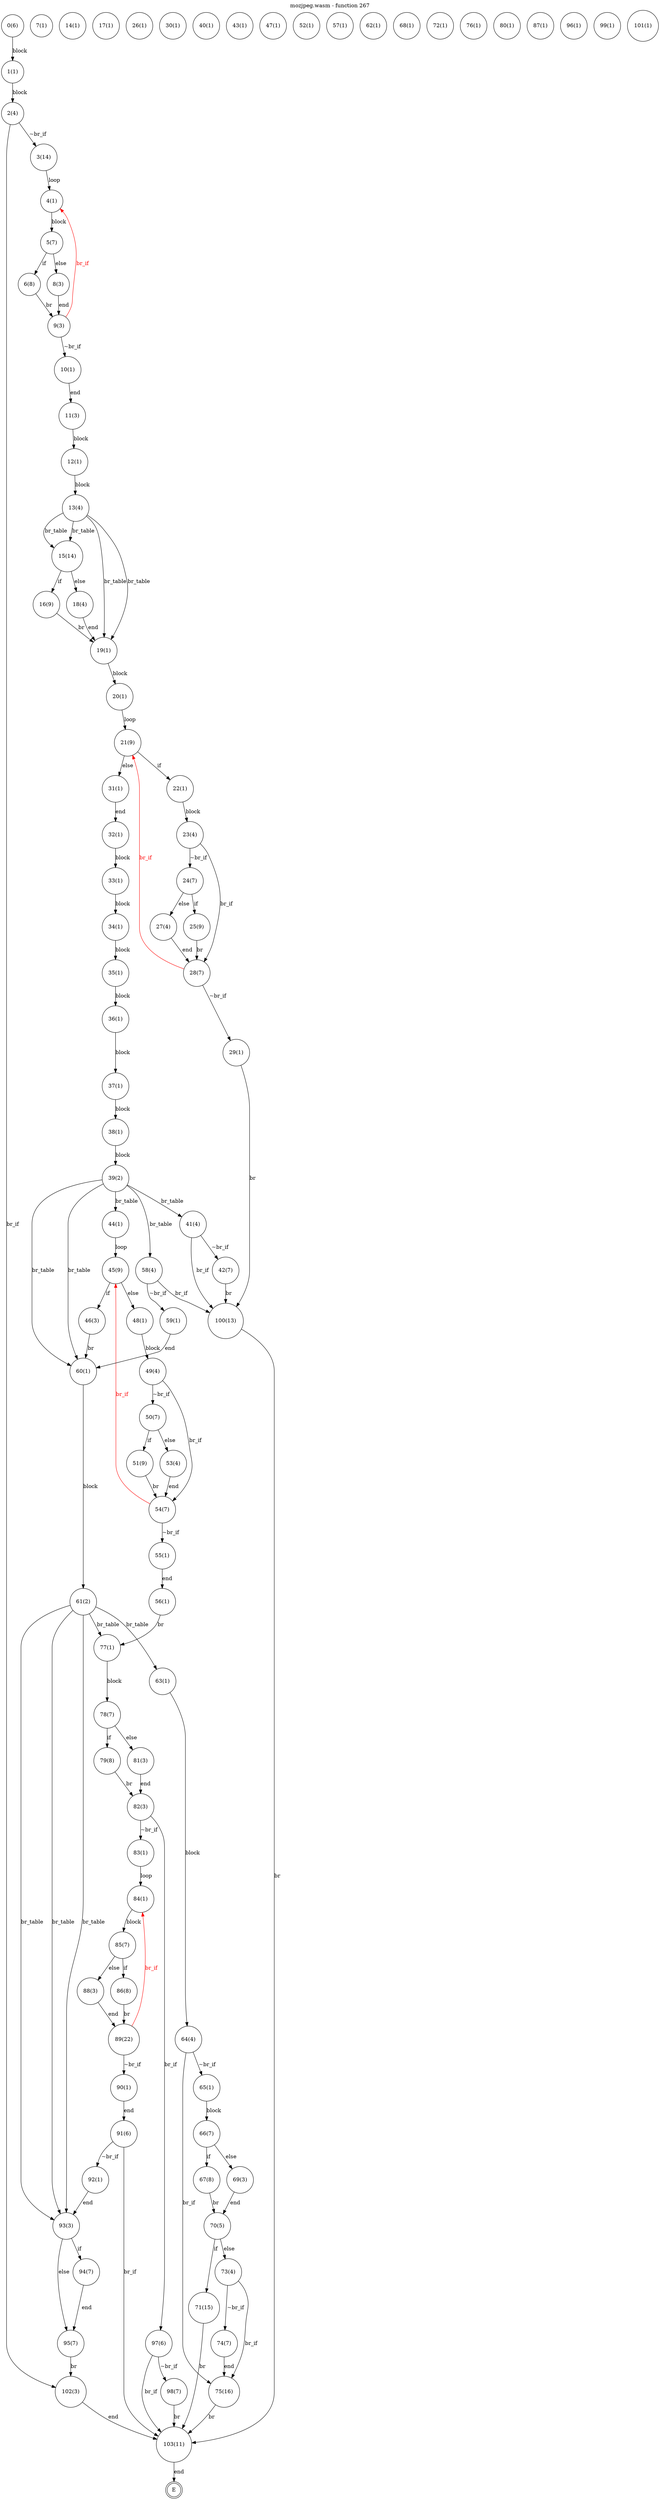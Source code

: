 digraph finite_state_machine {
    label = "mozjpeg.wasm - function 267"
    labelloc =  t
    labelfontsize = 16
    labelfontcolor = black
    labelfontname = "Helvetica"
    node [shape = doublecircle]; E ;
node [shape=circle, fontcolor=black, style="", label="0(6)"]0
node [shape=circle, fontcolor=black, style="", label="1(1)"]1
node [shape=circle, fontcolor=black, style="", label="2(4)"]2
node [shape=circle, fontcolor=black, style="", label="3(14)"]3
node [shape=circle, fontcolor=black, style="", label="4(1)"]4
node [shape=circle, fontcolor=black, style="", label="5(7)"]5
node [shape=circle, fontcolor=black, style="", label="6(8)"]6
node [shape=circle, fontcolor=black, style="", label="7(1)"]7
node [shape=circle, fontcolor=black, style="", label="8(3)"]8
node [shape=circle, fontcolor=black, style="", label="9(3)"]9
node [shape=circle, fontcolor=black, style="", label="10(1)"]10
node [shape=circle, fontcolor=black, style="", label="11(3)"]11
node [shape=circle, fontcolor=black, style="", label="12(1)"]12
node [shape=circle, fontcolor=black, style="", label="13(4)"]13
node [shape=circle, fontcolor=black, style="", label="14(1)"]14
node [shape=circle, fontcolor=black, style="", label="15(14)"]15
node [shape=circle, fontcolor=black, style="", label="16(9)"]16
node [shape=circle, fontcolor=black, style="", label="17(1)"]17
node [shape=circle, fontcolor=black, style="", label="18(4)"]18
node [shape=circle, fontcolor=black, style="", label="19(1)"]19
node [shape=circle, fontcolor=black, style="", label="20(1)"]20
node [shape=circle, fontcolor=black, style="", label="21(9)"]21
node [shape=circle, fontcolor=black, style="", label="22(1)"]22
node [shape=circle, fontcolor=black, style="", label="23(4)"]23
node [shape=circle, fontcolor=black, style="", label="24(7)"]24
node [shape=circle, fontcolor=black, style="", label="25(9)"]25
node [shape=circle, fontcolor=black, style="", label="26(1)"]26
node [shape=circle, fontcolor=black, style="", label="27(4)"]27
node [shape=circle, fontcolor=black, style="", label="28(7)"]28
node [shape=circle, fontcolor=black, style="", label="29(1)"]29
node [shape=circle, fontcolor=black, style="", label="30(1)"]30
node [shape=circle, fontcolor=black, style="", label="31(1)"]31
node [shape=circle, fontcolor=black, style="", label="32(1)"]32
node [shape=circle, fontcolor=black, style="", label="33(1)"]33
node [shape=circle, fontcolor=black, style="", label="34(1)"]34
node [shape=circle, fontcolor=black, style="", label="35(1)"]35
node [shape=circle, fontcolor=black, style="", label="36(1)"]36
node [shape=circle, fontcolor=black, style="", label="37(1)"]37
node [shape=circle, fontcolor=black, style="", label="38(1)"]38
node [shape=circle, fontcolor=black, style="", label="39(2)"]39
node [shape=circle, fontcolor=black, style="", label="40(1)"]40
node [shape=circle, fontcolor=black, style="", label="41(4)"]41
node [shape=circle, fontcolor=black, style="", label="42(7)"]42
node [shape=circle, fontcolor=black, style="", label="43(1)"]43
node [shape=circle, fontcolor=black, style="", label="44(1)"]44
node [shape=circle, fontcolor=black, style="", label="45(9)"]45
node [shape=circle, fontcolor=black, style="", label="46(3)"]46
node [shape=circle, fontcolor=black, style="", label="47(1)"]47
node [shape=circle, fontcolor=black, style="", label="48(1)"]48
node [shape=circle, fontcolor=black, style="", label="49(4)"]49
node [shape=circle, fontcolor=black, style="", label="50(7)"]50
node [shape=circle, fontcolor=black, style="", label="51(9)"]51
node [shape=circle, fontcolor=black, style="", label="52(1)"]52
node [shape=circle, fontcolor=black, style="", label="53(4)"]53
node [shape=circle, fontcolor=black, style="", label="54(7)"]54
node [shape=circle, fontcolor=black, style="", label="55(1)"]55
node [shape=circle, fontcolor=black, style="", label="56(1)"]56
node [shape=circle, fontcolor=black, style="", label="57(1)"]57
node [shape=circle, fontcolor=black, style="", label="58(4)"]58
node [shape=circle, fontcolor=black, style="", label="59(1)"]59
node [shape=circle, fontcolor=black, style="", label="60(1)"]60
node [shape=circle, fontcolor=black, style="", label="61(2)"]61
node [shape=circle, fontcolor=black, style="", label="62(1)"]62
node [shape=circle, fontcolor=black, style="", label="63(1)"]63
node [shape=circle, fontcolor=black, style="", label="64(4)"]64
node [shape=circle, fontcolor=black, style="", label="65(1)"]65
node [shape=circle, fontcolor=black, style="", label="66(7)"]66
node [shape=circle, fontcolor=black, style="", label="67(8)"]67
node [shape=circle, fontcolor=black, style="", label="68(1)"]68
node [shape=circle, fontcolor=black, style="", label="69(3)"]69
node [shape=circle, fontcolor=black, style="", label="70(5)"]70
node [shape=circle, fontcolor=black, style="", label="71(15)"]71
node [shape=circle, fontcolor=black, style="", label="72(1)"]72
node [shape=circle, fontcolor=black, style="", label="73(4)"]73
node [shape=circle, fontcolor=black, style="", label="74(7)"]74
node [shape=circle, fontcolor=black, style="", label="75(16)"]75
node [shape=circle, fontcolor=black, style="", label="76(1)"]76
node [shape=circle, fontcolor=black, style="", label="77(1)"]77
node [shape=circle, fontcolor=black, style="", label="78(7)"]78
node [shape=circle, fontcolor=black, style="", label="79(8)"]79
node [shape=circle, fontcolor=black, style="", label="80(1)"]80
node [shape=circle, fontcolor=black, style="", label="81(3)"]81
node [shape=circle, fontcolor=black, style="", label="82(3)"]82
node [shape=circle, fontcolor=black, style="", label="83(1)"]83
node [shape=circle, fontcolor=black, style="", label="84(1)"]84
node [shape=circle, fontcolor=black, style="", label="85(7)"]85
node [shape=circle, fontcolor=black, style="", label="86(8)"]86
node [shape=circle, fontcolor=black, style="", label="87(1)"]87
node [shape=circle, fontcolor=black, style="", label="88(3)"]88
node [shape=circle, fontcolor=black, style="", label="89(22)"]89
node [shape=circle, fontcolor=black, style="", label="90(1)"]90
node [shape=circle, fontcolor=black, style="", label="91(6)"]91
node [shape=circle, fontcolor=black, style="", label="92(1)"]92
node [shape=circle, fontcolor=black, style="", label="93(3)"]93
node [shape=circle, fontcolor=black, style="", label="94(7)"]94
node [shape=circle, fontcolor=black, style="", label="95(7)"]95
node [shape=circle, fontcolor=black, style="", label="96(1)"]96
node [shape=circle, fontcolor=black, style="", label="97(6)"]97
node [shape=circle, fontcolor=black, style="", label="98(7)"]98
node [shape=circle, fontcolor=black, style="", label="99(1)"]99
node [shape=circle, fontcolor=black, style="", label="100(13)"]100
node [shape=circle, fontcolor=black, style="", label="101(1)"]101
node [shape=circle, fontcolor=black, style="", label="102(3)"]102
node [shape=circle, fontcolor=black, style="", label="103(11)"]103
node [shape=circle, fontcolor=black, style="", label="E"]E
    0 -> 1[label="block"];
    1 -> 2[label="block"];
    2 -> 3[label="~br_if"];
    2 -> 102[label="br_if"];
    3 -> 4[label="loop"];
    4 -> 5[label="block"];
    5 -> 6[label="if"];
    5 -> 8[label="else"];
    6 -> 9[label="br"];
    8 -> 9[label="end"];
    9 -> 10[label="~br_if"];
    9 -> 4[color="red" fontcolor="red" label="br_if"];
    10 -> 11[label="end"];
    11 -> 12[label="block"];
    12 -> 13[label="block"];
    13 -> 15[label="br_table"];
    13 -> 19[label="br_table"];
    13 -> 15[label="br_table"];
    13 -> 19[label="br_table"];
    15 -> 16[label="if"];
    15 -> 18[label="else"];
    16 -> 19[label="br"];
    18 -> 19[label="end"];
    19 -> 20[label="block"];
    20 -> 21[label="loop"];
    21 -> 22[label="if"];
    21 -> 31[label="else"];
    22 -> 23[label="block"];
    23 -> 24[label="~br_if"];
    23 -> 28[label="br_if"];
    24 -> 25[label="if"];
    24 -> 27[label="else"];
    25 -> 28[label="br"];
    27 -> 28[label="end"];
    28 -> 29[label="~br_if"];
    28 -> 21[color="red" fontcolor="red" label="br_if"];
    29 -> 100[label="br"];
    31 -> 32[label="end"];
    32 -> 33[label="block"];
    33 -> 34[label="block"];
    34 -> 35[label="block"];
    35 -> 36[label="block"];
    36 -> 37[label="block"];
    37 -> 38[label="block"];
    38 -> 39[label="block"];
    39 -> 44[label="br_table"];
    39 -> 60[label="br_table"];
    39 -> 60[label="br_table"];
    39 -> 41[label="br_table"];
    39 -> 58[label="br_table"];
    41 -> 42[label="~br_if"];
    41 -> 100[label="br_if"];
    42 -> 100[label="br"];
    44 -> 45[label="loop"];
    45 -> 46[label="if"];
    45 -> 48[label="else"];
    46 -> 60[label="br"];
    48 -> 49[label="block"];
    49 -> 50[label="~br_if"];
    49 -> 54[label="br_if"];
    50 -> 51[label="if"];
    50 -> 53[label="else"];
    51 -> 54[label="br"];
    53 -> 54[label="end"];
    54 -> 55[label="~br_if"];
    54 -> 45[color="red" fontcolor="red" label="br_if"];
    55 -> 56[label="end"];
    56 -> 77[label="br"];
    58 -> 59[label="~br_if"];
    58 -> 100[label="br_if"];
    59 -> 60[label="end"];
    60 -> 61[label="block"];
    61 -> 63[label="br_table"];
    61 -> 93[label="br_table"];
    61 -> 93[label="br_table"];
    61 -> 77[label="br_table"];
    61 -> 93[label="br_table"];
    63 -> 64[label="block"];
    64 -> 65[label="~br_if"];
    64 -> 75[label="br_if"];
    65 -> 66[label="block"];
    66 -> 67[label="if"];
    66 -> 69[label="else"];
    67 -> 70[label="br"];
    69 -> 70[label="end"];
    70 -> 71[label="if"];
    70 -> 73[label="else"];
    71 -> 103[label="br"];
    73 -> 74[label="~br_if"];
    73 -> 75[label="br_if"];
    74 -> 75[label="end"];
    75 -> 103[label="br"];
    77 -> 78[label="block"];
    78 -> 79[label="if"];
    78 -> 81[label="else"];
    79 -> 82[label="br"];
    81 -> 82[label="end"];
    82 -> 83[label="~br_if"];
    82 -> 97[label="br_if"];
    83 -> 84[label="loop"];
    84 -> 85[label="block"];
    85 -> 86[label="if"];
    85 -> 88[label="else"];
    86 -> 89[label="br"];
    88 -> 89[label="end"];
    89 -> 90[label="~br_if"];
    89 -> 84[color="red" fontcolor="red" label="br_if"];
    90 -> 91[label="end"];
    91 -> 92[label="~br_if"];
    91 -> 103[label="br_if"];
    92 -> 93[label="end"];
    93 -> 94[label="if"];
    93 -> 95[label="else"];
    94 -> 95[label="end"];
    95 -> 102[label="br"];
    97 -> 98[label="~br_if"];
    97 -> 103[label="br_if"];
    98 -> 103[label="br"];
    100 -> 103[label="br"];
    102 -> 103[label="end"];
    103 -> E[label="end"];
}
